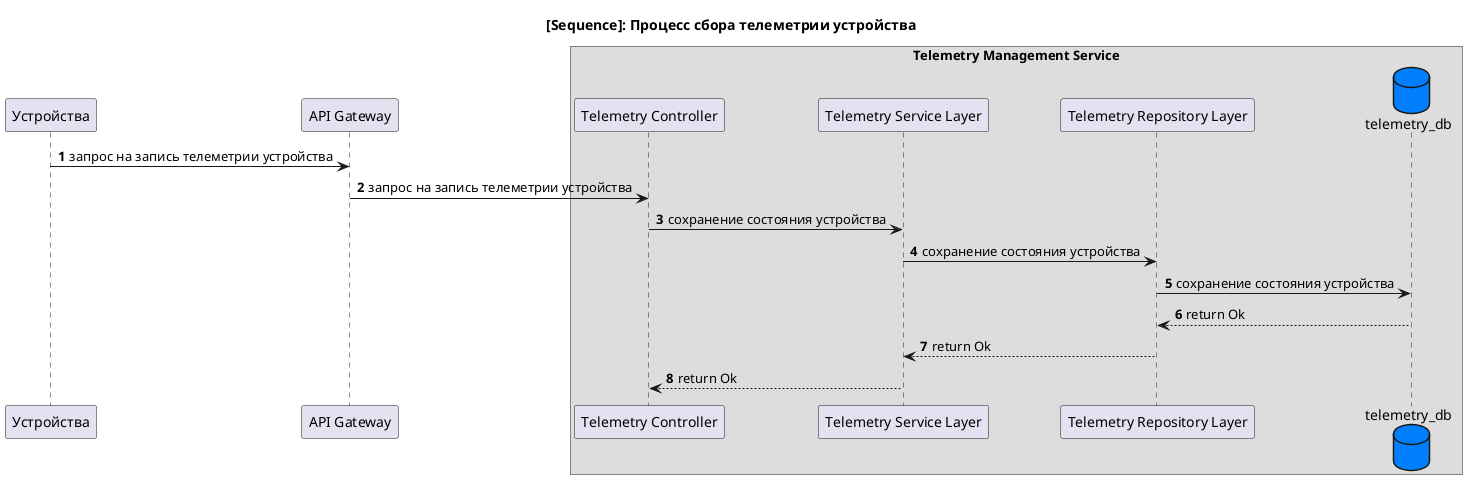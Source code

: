@startuml
autonumber

title [Sequence]: Процесс сбора телеметрии устройства

participant "Устройства" as devices
participant "API Gateway" as api_gateway
box "Telemetry Management Service"
    participant TelemetryController as "Telemetry Controller"
    participant ServiceLayer as "Telemetry Service Layer"
    participant RepositoryLayer as "Telemetry Repository Layer"
    database DB as "telemetry_db" #0080ff
endbox

devices -> api_gateway: запроc на запись телеметрии устройства
api_gateway -> TelemetryController: запроc на запись телеметрии устройства
TelemetryController -> ServiceLayer: сохранение состояния устройства
ServiceLayer -> RepositoryLayer: сохранение состояния устройства
RepositoryLayer -> DB: сохранение состояния устройства
DB --> RepositoryLayer: return Ok
RepositoryLayer --> ServiceLayer: return Ok
TelemetryController <-- ServiceLayer: return Ok

@enduml